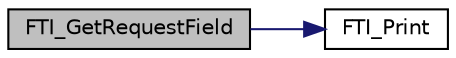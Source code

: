 digraph "FTI_GetRequestField"
{
 // LATEX_PDF_SIZE
  edge [fontname="Helvetica",fontsize="10",labelfontname="Helvetica",labelfontsize="10"];
  node [fontname="Helvetica",fontsize="10",shape=record];
  rankdir="LR";
  Node1 [label="FTI_GetRequestField",height=0.2,width=0.4,color="black", fillcolor="grey75", style="filled", fontcolor="black",tooltip="Returns value from the 'idxRequest' field array at 'ID'."];
  Node1 -> Node2 [color="midnightblue",fontsize="10",style="solid"];
  Node2 [label="FTI_Print",height=0.2,width=0.4,color="black", fillcolor="white", style="filled",URL="$api_8c.html#a691a9e560e92286bb5bc1b5cf2f7b199",tooltip="Prints FTI messages."];
}
